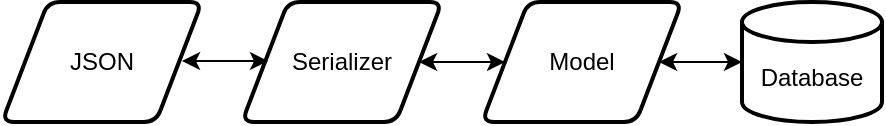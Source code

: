 <mxfile version="14.2.4" type="embed">
    <diagram id="doXNIwXIxXawTskLLKaY" name="Page-1">
        <mxGraphModel dx="806" dy="624" grid="1" gridSize="10" guides="1" tooltips="1" connect="1" arrows="1" fold="1" page="1" pageScale="1" pageWidth="500" pageHeight="100" math="0" shadow="0">
            <root>
                <mxCell id="0"/>
                <mxCell id="1" parent="0"/>
                <mxCell id="2" value="&lt;br&gt;Database" style="strokeWidth=2;html=1;shape=mxgraph.flowchart.database;whiteSpace=wrap;" vertex="1" parent="1">
                    <mxGeometry x="400" y="20" width="70" height="60" as="geometry"/>
                </mxCell>
                <mxCell id="3" value="JSON" style="shape=parallelogram;html=1;strokeWidth=2;perimeter=parallelogramPerimeter;whiteSpace=wrap;rounded=1;arcSize=12;size=0.23;" vertex="1" parent="1">
                    <mxGeometry x="30" y="20" width="100" height="60" as="geometry"/>
                </mxCell>
                <mxCell id="4" value="Serializer" style="shape=parallelogram;html=1;strokeWidth=2;perimeter=parallelogramPerimeter;whiteSpace=wrap;rounded=1;arcSize=12;size=0.23;" vertex="1" parent="1">
                    <mxGeometry x="150" y="20" width="100" height="60" as="geometry"/>
                </mxCell>
                <mxCell id="5" value="Model" style="shape=parallelogram;html=1;strokeWidth=2;perimeter=parallelogramPerimeter;whiteSpace=wrap;rounded=1;arcSize=12;size=0.23;" vertex="1" parent="1">
                    <mxGeometry x="270" y="20" width="100" height="60" as="geometry"/>
                </mxCell>
                <mxCell id="8" value="" style="endArrow=classic;startArrow=classic;html=1;exitX=1;exitY=0.5;exitDx=0;exitDy=0;entryX=0;entryY=0.5;entryDx=0;entryDy=0;" edge="1" parent="1" source="4" target="5">
                    <mxGeometry width="50" height="50" relative="1" as="geometry">
                        <mxPoint x="220" y="110" as="sourcePoint"/>
                        <mxPoint x="270" y="60" as="targetPoint"/>
                    </mxGeometry>
                </mxCell>
                <mxCell id="9" value="" style="endArrow=classic;startArrow=classic;html=1;exitX=1;exitY=0.5;exitDx=0;exitDy=0;entryX=0;entryY=0.5;entryDx=0;entryDy=0;" edge="1" parent="1">
                    <mxGeometry width="50" height="50" relative="1" as="geometry">
                        <mxPoint x="120" y="49.5" as="sourcePoint"/>
                        <mxPoint x="163" y="49.5" as="targetPoint"/>
                    </mxGeometry>
                </mxCell>
                <mxCell id="10" value="" style="endArrow=classic;startArrow=classic;html=1;exitX=1;exitY=0.5;exitDx=0;exitDy=0;entryX=0;entryY=0.5;entryDx=0;entryDy=0;entryPerimeter=0;" edge="1" parent="1" source="5" target="2">
                    <mxGeometry width="50" height="50" relative="1" as="geometry">
                        <mxPoint x="258.5" y="70" as="sourcePoint"/>
                        <mxPoint x="301.5" y="70" as="targetPoint"/>
                        <Array as="points"/>
                    </mxGeometry>
                </mxCell>
            </root>
        </mxGraphModel>
    </diagram>
</mxfile>